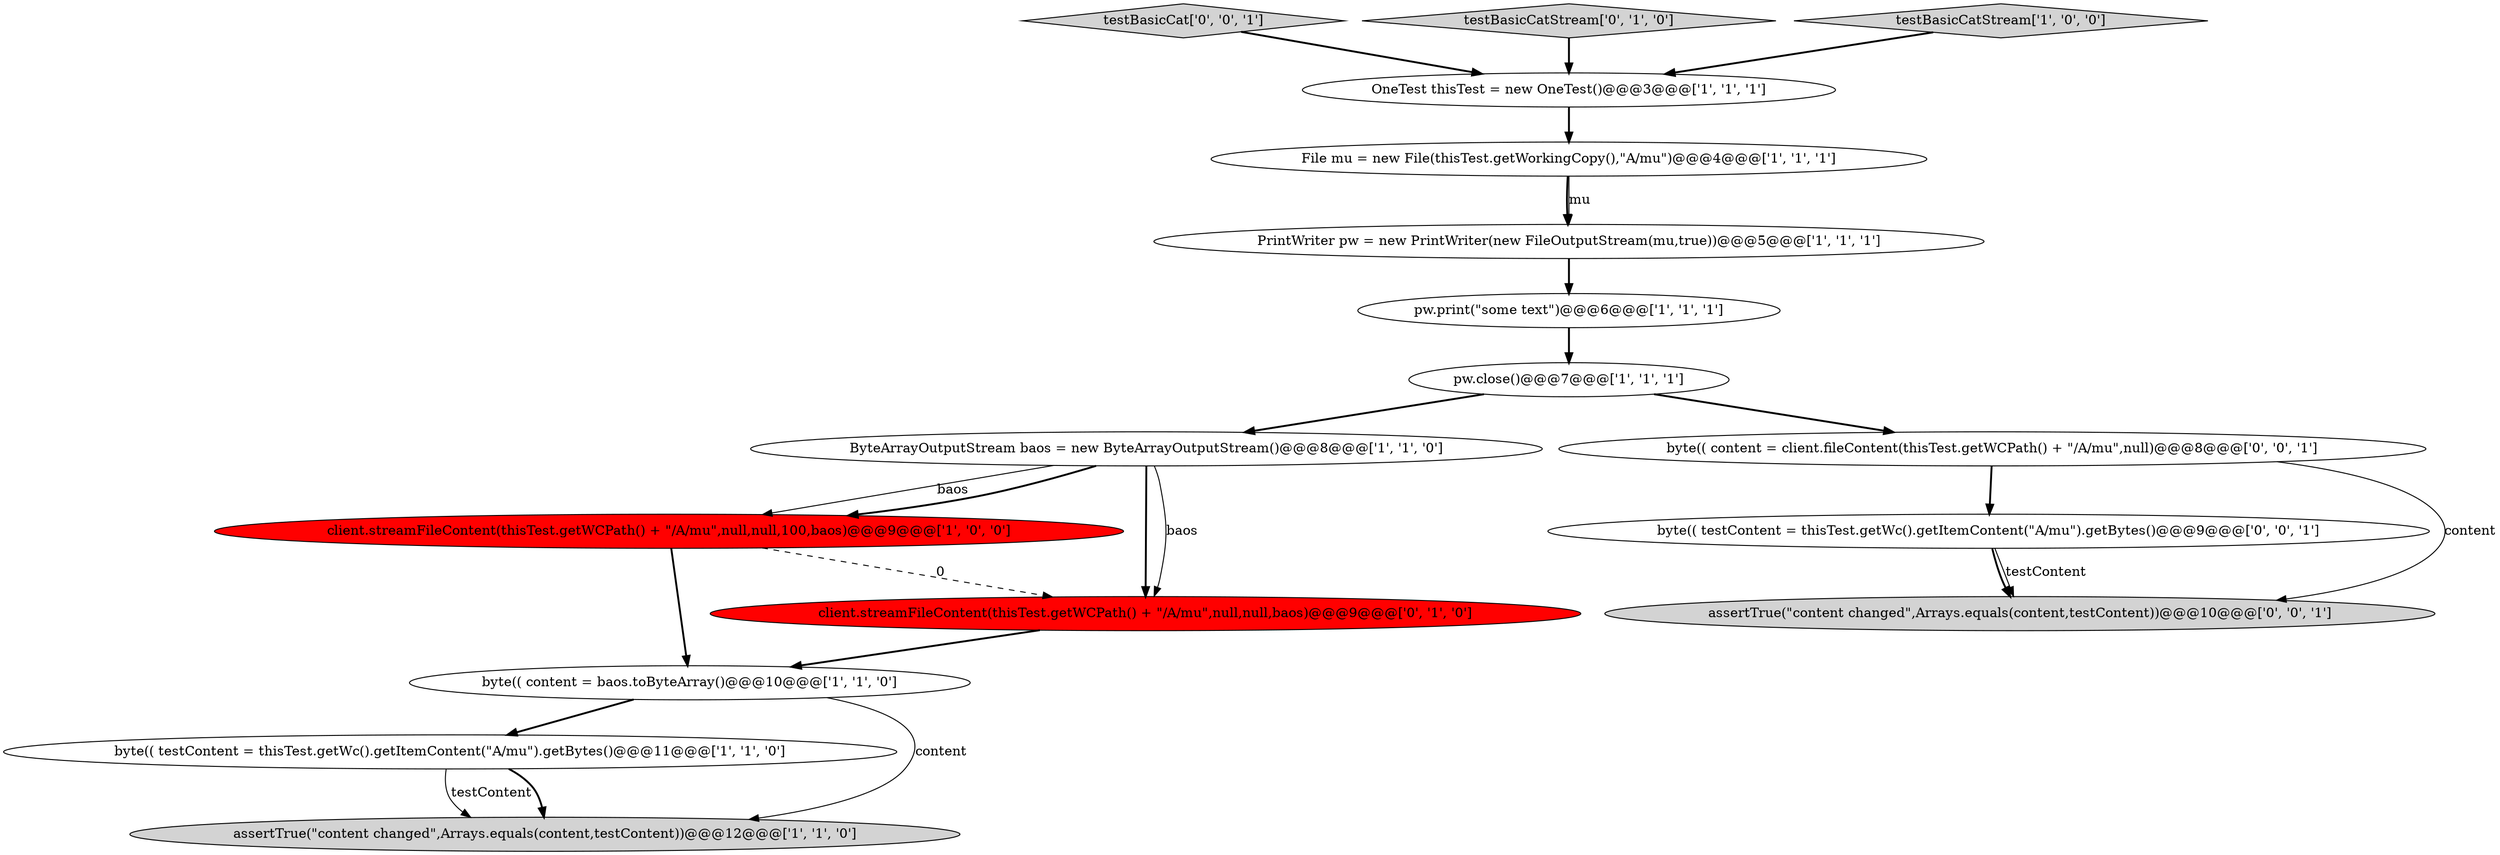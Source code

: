 digraph {
9 [style = filled, label = "File mu = new File(thisTest.getWorkingCopy(),\"A/mu\")@@@4@@@['1', '1', '1']", fillcolor = white, shape = ellipse image = "AAA0AAABBB1BBB"];
10 [style = filled, label = "OneTest thisTest = new OneTest()@@@3@@@['1', '1', '1']", fillcolor = white, shape = ellipse image = "AAA0AAABBB1BBB"];
15 [style = filled, label = "byte(( testContent = thisTest.getWc().getItemContent(\"A/mu\").getBytes()@@@9@@@['0', '0', '1']", fillcolor = white, shape = ellipse image = "AAA0AAABBB3BBB"];
3 [style = filled, label = "pw.close()@@@7@@@['1', '1', '1']", fillcolor = white, shape = ellipse image = "AAA0AAABBB1BBB"];
5 [style = filled, label = "client.streamFileContent(thisTest.getWCPath() + \"/A/mu\",null,null,100,baos)@@@9@@@['1', '0', '0']", fillcolor = red, shape = ellipse image = "AAA1AAABBB1BBB"];
8 [style = filled, label = "byte(( content = baos.toByteArray()@@@10@@@['1', '1', '0']", fillcolor = white, shape = ellipse image = "AAA0AAABBB1BBB"];
14 [style = filled, label = "assertTrue(\"content changed\",Arrays.equals(content,testContent))@@@10@@@['0', '0', '1']", fillcolor = lightgray, shape = ellipse image = "AAA0AAABBB3BBB"];
13 [style = filled, label = "testBasicCat['0', '0', '1']", fillcolor = lightgray, shape = diamond image = "AAA0AAABBB3BBB"];
7 [style = filled, label = "pw.print(\"some text\")@@@6@@@['1', '1', '1']", fillcolor = white, shape = ellipse image = "AAA0AAABBB1BBB"];
4 [style = filled, label = "ByteArrayOutputStream baos = new ByteArrayOutputStream()@@@8@@@['1', '1', '0']", fillcolor = white, shape = ellipse image = "AAA0AAABBB1BBB"];
0 [style = filled, label = "PrintWriter pw = new PrintWriter(new FileOutputStream(mu,true))@@@5@@@['1', '1', '1']", fillcolor = white, shape = ellipse image = "AAA0AAABBB1BBB"];
6 [style = filled, label = "byte(( testContent = thisTest.getWc().getItemContent(\"A/mu\").getBytes()@@@11@@@['1', '1', '0']", fillcolor = white, shape = ellipse image = "AAA0AAABBB1BBB"];
12 [style = filled, label = "testBasicCatStream['0', '1', '0']", fillcolor = lightgray, shape = diamond image = "AAA0AAABBB2BBB"];
11 [style = filled, label = "client.streamFileContent(thisTest.getWCPath() + \"/A/mu\",null,null,baos)@@@9@@@['0', '1', '0']", fillcolor = red, shape = ellipse image = "AAA1AAABBB2BBB"];
16 [style = filled, label = "byte(( content = client.fileContent(thisTest.getWCPath() + \"/A/mu\",null)@@@8@@@['0', '0', '1']", fillcolor = white, shape = ellipse image = "AAA0AAABBB3BBB"];
1 [style = filled, label = "assertTrue(\"content changed\",Arrays.equals(content,testContent))@@@12@@@['1', '1', '0']", fillcolor = lightgray, shape = ellipse image = "AAA0AAABBB1BBB"];
2 [style = filled, label = "testBasicCatStream['1', '0', '0']", fillcolor = lightgray, shape = diamond image = "AAA0AAABBB1BBB"];
13->10 [style = bold, label=""];
16->15 [style = bold, label=""];
5->8 [style = bold, label=""];
9->0 [style = bold, label=""];
15->14 [style = bold, label=""];
6->1 [style = solid, label="testContent"];
8->6 [style = bold, label=""];
3->16 [style = bold, label=""];
8->1 [style = solid, label="content"];
2->10 [style = bold, label=""];
3->4 [style = bold, label=""];
7->3 [style = bold, label=""];
15->14 [style = solid, label="testContent"];
0->7 [style = bold, label=""];
6->1 [style = bold, label=""];
12->10 [style = bold, label=""];
5->11 [style = dashed, label="0"];
4->5 [style = solid, label="baos"];
9->0 [style = solid, label="mu"];
11->8 [style = bold, label=""];
10->9 [style = bold, label=""];
4->11 [style = bold, label=""];
4->5 [style = bold, label=""];
16->14 [style = solid, label="content"];
4->11 [style = solid, label="baos"];
}
